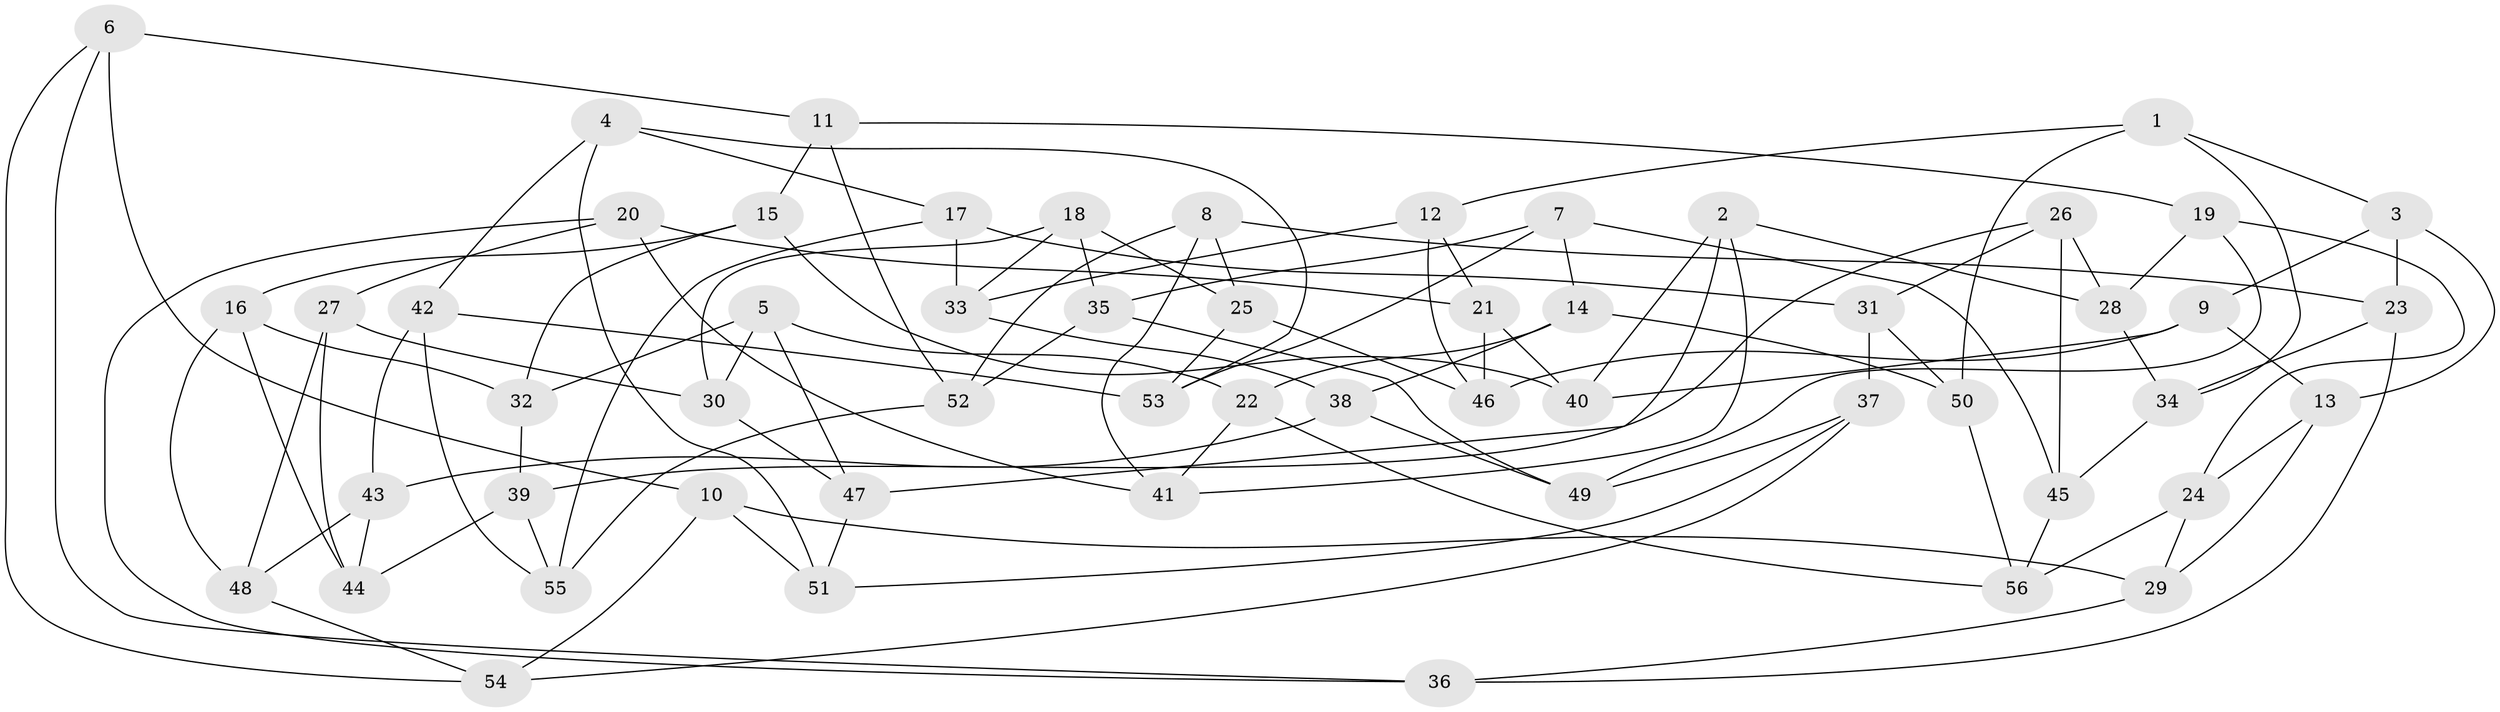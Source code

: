 // Generated by graph-tools (version 1.1) at 2025/50/03/09/25 03:50:54]
// undirected, 56 vertices, 112 edges
graph export_dot {
graph [start="1"]
  node [color=gray90,style=filled];
  1;
  2;
  3;
  4;
  5;
  6;
  7;
  8;
  9;
  10;
  11;
  12;
  13;
  14;
  15;
  16;
  17;
  18;
  19;
  20;
  21;
  22;
  23;
  24;
  25;
  26;
  27;
  28;
  29;
  30;
  31;
  32;
  33;
  34;
  35;
  36;
  37;
  38;
  39;
  40;
  41;
  42;
  43;
  44;
  45;
  46;
  47;
  48;
  49;
  50;
  51;
  52;
  53;
  54;
  55;
  56;
  1 -- 34;
  1 -- 12;
  1 -- 3;
  1 -- 50;
  2 -- 28;
  2 -- 40;
  2 -- 41;
  2 -- 47;
  3 -- 23;
  3 -- 13;
  3 -- 9;
  4 -- 51;
  4 -- 42;
  4 -- 17;
  4 -- 53;
  5 -- 32;
  5 -- 47;
  5 -- 22;
  5 -- 30;
  6 -- 10;
  6 -- 11;
  6 -- 36;
  6 -- 54;
  7 -- 14;
  7 -- 53;
  7 -- 35;
  7 -- 45;
  8 -- 52;
  8 -- 41;
  8 -- 23;
  8 -- 25;
  9 -- 13;
  9 -- 46;
  9 -- 40;
  10 -- 51;
  10 -- 29;
  10 -- 54;
  11 -- 15;
  11 -- 52;
  11 -- 19;
  12 -- 46;
  12 -- 21;
  12 -- 33;
  13 -- 24;
  13 -- 29;
  14 -- 22;
  14 -- 38;
  14 -- 50;
  15 -- 16;
  15 -- 32;
  15 -- 40;
  16 -- 48;
  16 -- 32;
  16 -- 44;
  17 -- 55;
  17 -- 31;
  17 -- 33;
  18 -- 33;
  18 -- 30;
  18 -- 35;
  18 -- 25;
  19 -- 49;
  19 -- 24;
  19 -- 28;
  20 -- 27;
  20 -- 36;
  20 -- 41;
  20 -- 21;
  21 -- 40;
  21 -- 46;
  22 -- 56;
  22 -- 41;
  23 -- 36;
  23 -- 34;
  24 -- 29;
  24 -- 56;
  25 -- 46;
  25 -- 53;
  26 -- 31;
  26 -- 28;
  26 -- 45;
  26 -- 39;
  27 -- 30;
  27 -- 44;
  27 -- 48;
  28 -- 34;
  29 -- 36;
  30 -- 47;
  31 -- 37;
  31 -- 50;
  32 -- 39;
  33 -- 38;
  34 -- 45;
  35 -- 52;
  35 -- 49;
  37 -- 54;
  37 -- 51;
  37 -- 49;
  38 -- 43;
  38 -- 49;
  39 -- 44;
  39 -- 55;
  42 -- 53;
  42 -- 43;
  42 -- 55;
  43 -- 44;
  43 -- 48;
  45 -- 56;
  47 -- 51;
  48 -- 54;
  50 -- 56;
  52 -- 55;
}
